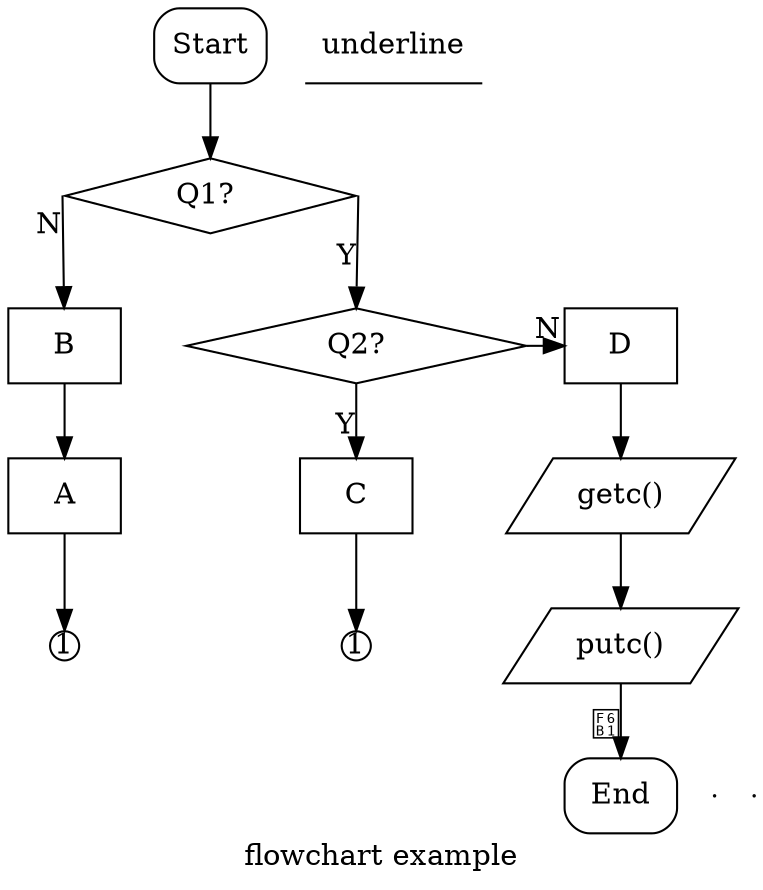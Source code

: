 digraph {
	splines=line
#	graph [dpi=300] #equivalent to -Gdpi=300 in CLI
#	https://www.smartdraw.com/flowchart/flowchart-symbols.htm
#	https://stackoverflow.com/questions/14377479/graphviz-enforce-columns
#	https://stackoverflow.com/questions/26845540/connect-edges-with-graph-dot
	node [shape=box] {A,B,C,D}				# set node's default attrs
	node [shape=diamond] {Q1,Q2}				# set node's default attrs
	node [shape=parallelogram] {"getc()","putc()"}		# set node's default attrs
#	node [shape=sdl_call] {"func()"}			# set node's default attrs
	node [shape=box, style=rounded] {Start,End}		# set node's default attrs
	node [shape=underline] {underline}			# set node's default attrs
	fakeA [label="", shape=point, width=0.01, height=0.01];
	fakeB [label="", shape=point, width=0.01, height=0.01];
	X1 [shape=circle, fixedsize=shape, width=.2, label=1]
	X2 [shape=circle, fixedsize=shape, width=.2, label=1]
	label="flowchart example" 				# http://www.graphviz.org/doc/info/attrs.html

	Start->Q1
	Q1 [label="   Q1?    "]
	Q2 [label="     Q2?     "]
	
	Q1:e ->Q2:n [xlabel=Y]
	Q1:w ->B [xlabel=N]

#	splines=ortho
	B->A->X2
#	A->fakeB [arrowhead=none]

	Q2:s -> C [xlabel=Y]
	C->X1
	Q2:e -> D:w [xlabel=N]
	D->"getc()"->"putc()"
	"putc()"-> End [xlabel=""]
#	"putc()"->fakeA [arrowhead=none]
#	fakeA->End [xlabel=""]
#	fakeB->End
	

	{ rank=same; Q2, D}
	{ rank=same; fakeA, fakeB, End}
}
